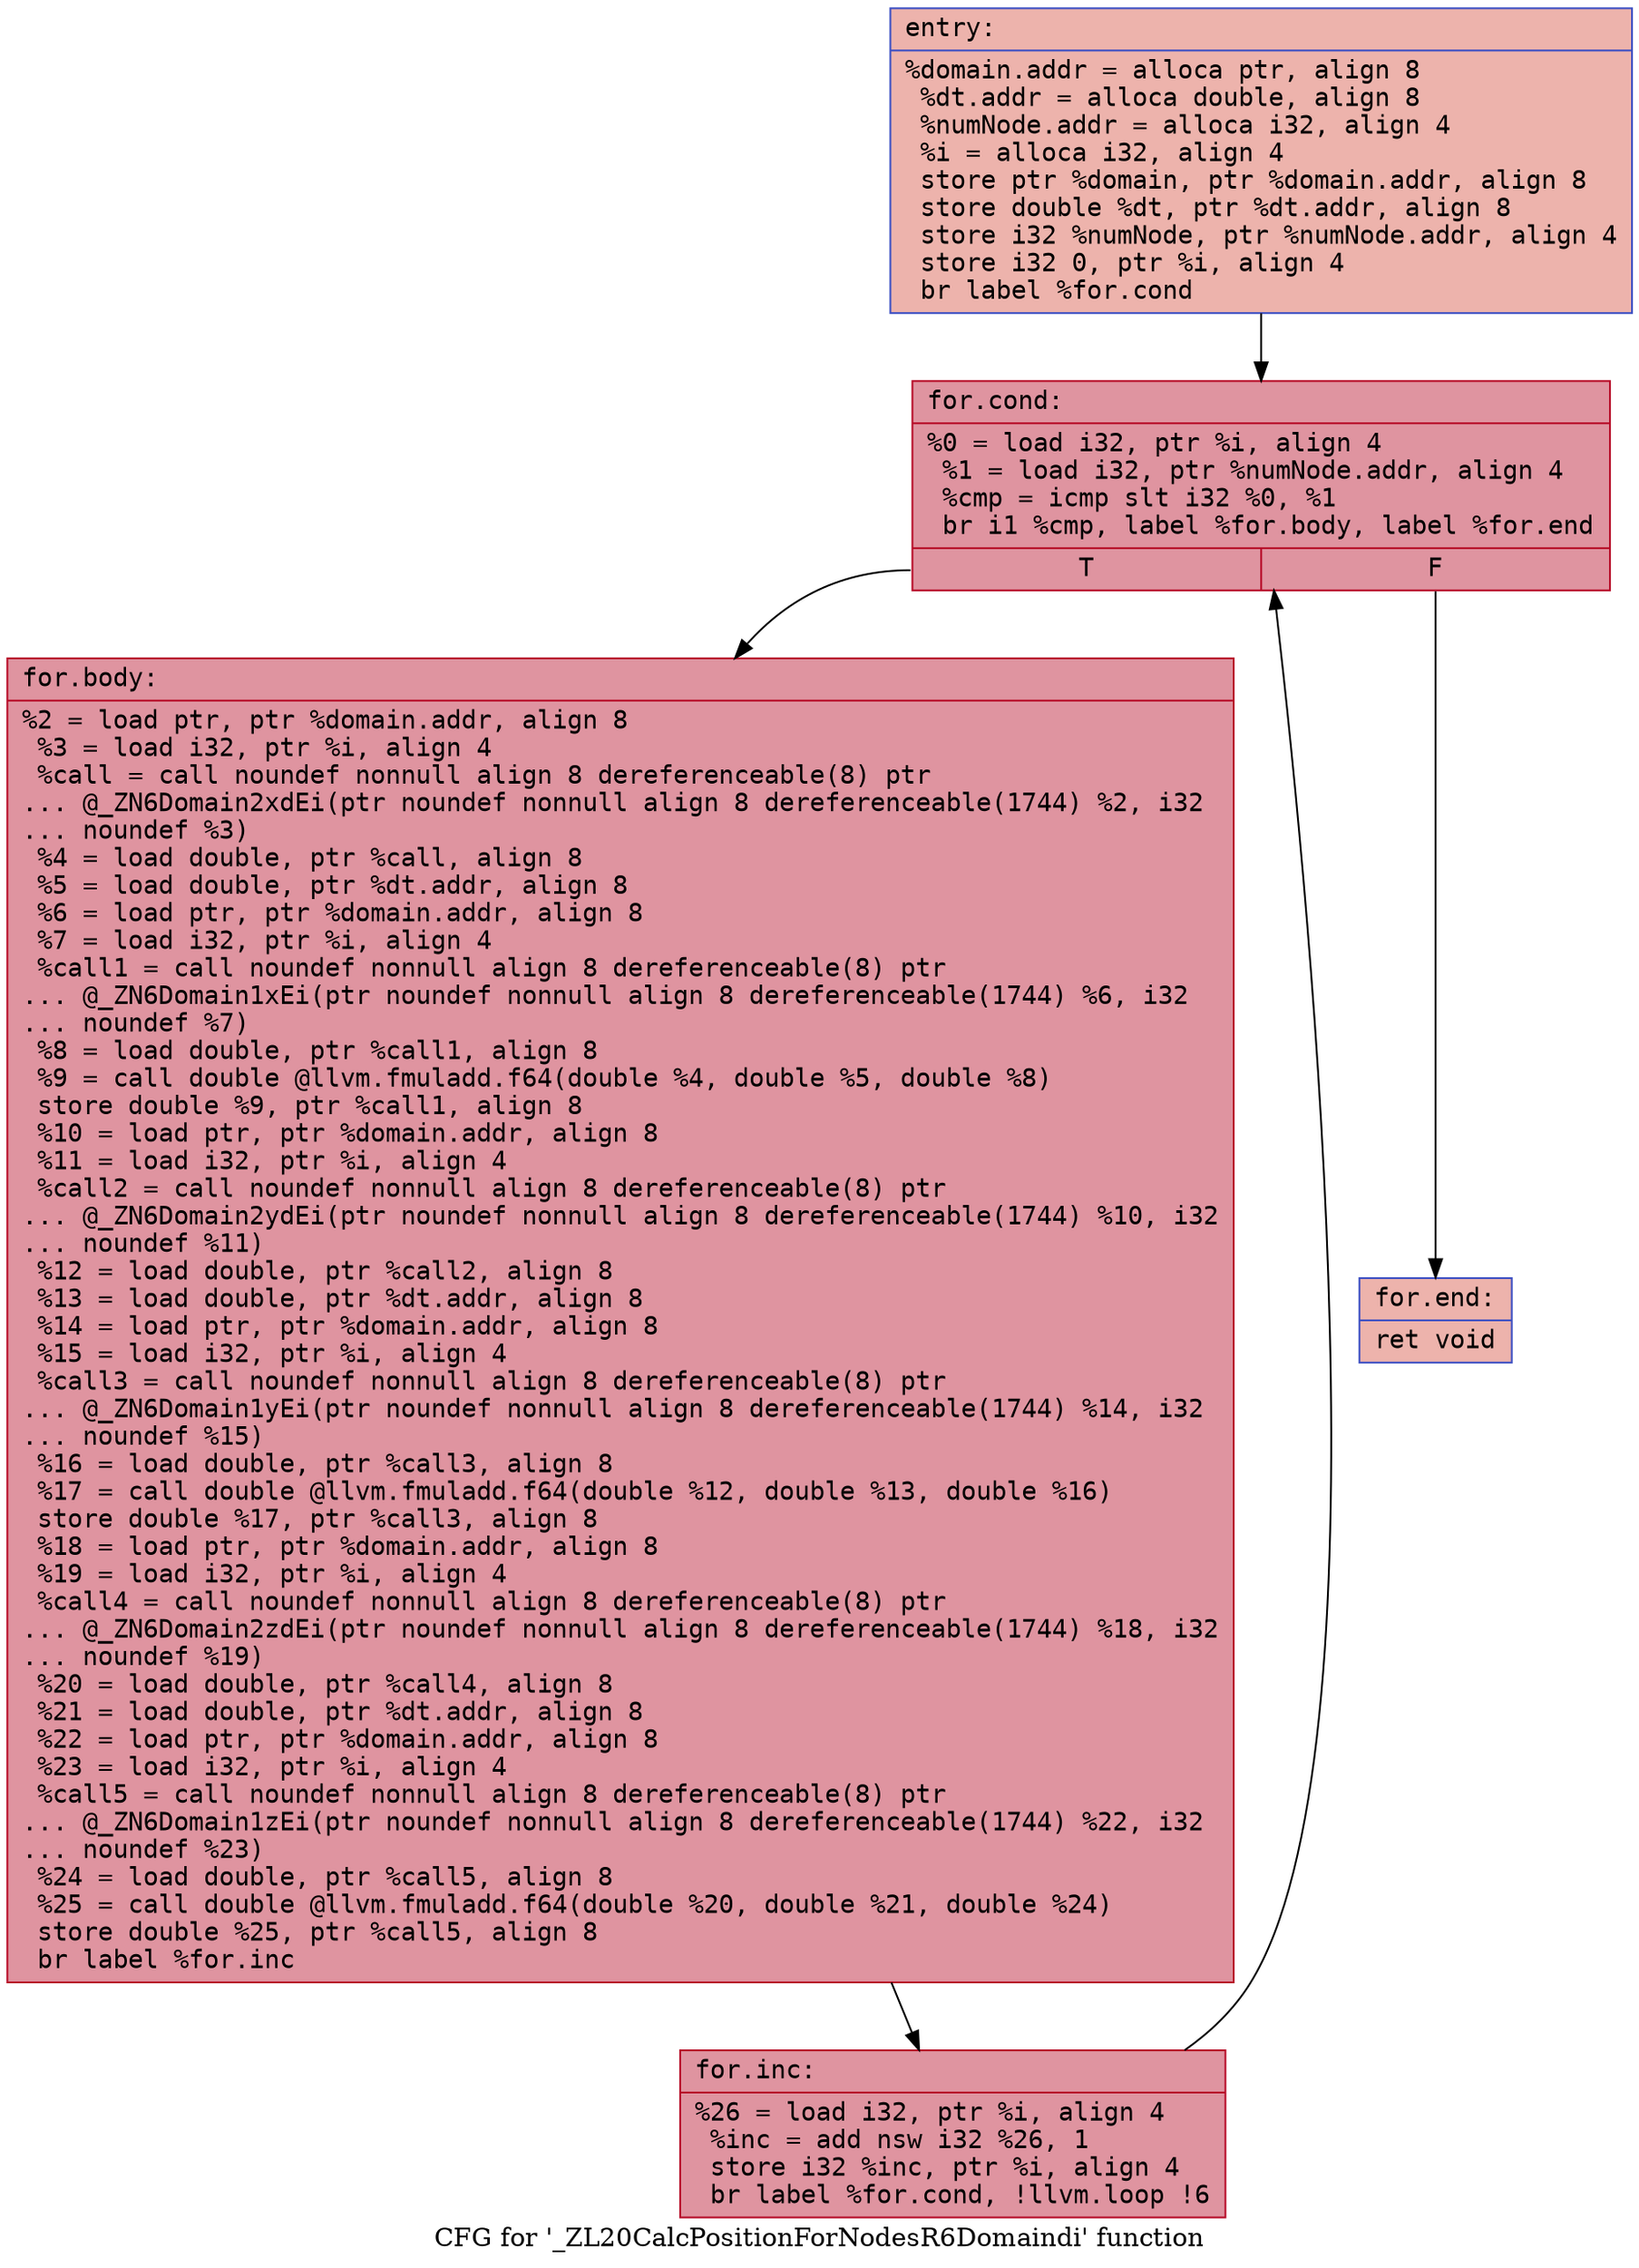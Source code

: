 digraph "CFG for '_ZL20CalcPositionForNodesR6Domaindi' function" {
	label="CFG for '_ZL20CalcPositionForNodesR6Domaindi' function";

	Node0x561418b81730 [shape=record,color="#3d50c3ff", style=filled, fillcolor="#d6524470" fontname="Courier",label="{entry:\l|  %domain.addr = alloca ptr, align 8\l  %dt.addr = alloca double, align 8\l  %numNode.addr = alloca i32, align 4\l  %i = alloca i32, align 4\l  store ptr %domain, ptr %domain.addr, align 8\l  store double %dt, ptr %dt.addr, align 8\l  store i32 %numNode, ptr %numNode.addr, align 4\l  store i32 0, ptr %i, align 4\l  br label %for.cond\l}"];
	Node0x561418b81730 -> Node0x561418b81bc0[tooltip="entry -> for.cond\nProbability 100.00%" ];
	Node0x561418b81bc0 [shape=record,color="#b70d28ff", style=filled, fillcolor="#b70d2870" fontname="Courier",label="{for.cond:\l|  %0 = load i32, ptr %i, align 4\l  %1 = load i32, ptr %numNode.addr, align 4\l  %cmp = icmp slt i32 %0, %1\l  br i1 %cmp, label %for.body, label %for.end\l|{<s0>T|<s1>F}}"];
	Node0x561418b81bc0:s0 -> Node0x561418b81e60[tooltip="for.cond -> for.body\nProbability 96.88%" ];
	Node0x561418b81bc0:s1 -> Node0x561418b81ee0[tooltip="for.cond -> for.end\nProbability 3.12%" ];
	Node0x561418b81e60 [shape=record,color="#b70d28ff", style=filled, fillcolor="#b70d2870" fontname="Courier",label="{for.body:\l|  %2 = load ptr, ptr %domain.addr, align 8\l  %3 = load i32, ptr %i, align 4\l  %call = call noundef nonnull align 8 dereferenceable(8) ptr\l... @_ZN6Domain2xdEi(ptr noundef nonnull align 8 dereferenceable(1744) %2, i32\l... noundef %3)\l  %4 = load double, ptr %call, align 8\l  %5 = load double, ptr %dt.addr, align 8\l  %6 = load ptr, ptr %domain.addr, align 8\l  %7 = load i32, ptr %i, align 4\l  %call1 = call noundef nonnull align 8 dereferenceable(8) ptr\l... @_ZN6Domain1xEi(ptr noundef nonnull align 8 dereferenceable(1744) %6, i32\l... noundef %7)\l  %8 = load double, ptr %call1, align 8\l  %9 = call double @llvm.fmuladd.f64(double %4, double %5, double %8)\l  store double %9, ptr %call1, align 8\l  %10 = load ptr, ptr %domain.addr, align 8\l  %11 = load i32, ptr %i, align 4\l  %call2 = call noundef nonnull align 8 dereferenceable(8) ptr\l... @_ZN6Domain2ydEi(ptr noundef nonnull align 8 dereferenceable(1744) %10, i32\l... noundef %11)\l  %12 = load double, ptr %call2, align 8\l  %13 = load double, ptr %dt.addr, align 8\l  %14 = load ptr, ptr %domain.addr, align 8\l  %15 = load i32, ptr %i, align 4\l  %call3 = call noundef nonnull align 8 dereferenceable(8) ptr\l... @_ZN6Domain1yEi(ptr noundef nonnull align 8 dereferenceable(1744) %14, i32\l... noundef %15)\l  %16 = load double, ptr %call3, align 8\l  %17 = call double @llvm.fmuladd.f64(double %12, double %13, double %16)\l  store double %17, ptr %call3, align 8\l  %18 = load ptr, ptr %domain.addr, align 8\l  %19 = load i32, ptr %i, align 4\l  %call4 = call noundef nonnull align 8 dereferenceable(8) ptr\l... @_ZN6Domain2zdEi(ptr noundef nonnull align 8 dereferenceable(1744) %18, i32\l... noundef %19)\l  %20 = load double, ptr %call4, align 8\l  %21 = load double, ptr %dt.addr, align 8\l  %22 = load ptr, ptr %domain.addr, align 8\l  %23 = load i32, ptr %i, align 4\l  %call5 = call noundef nonnull align 8 dereferenceable(8) ptr\l... @_ZN6Domain1zEi(ptr noundef nonnull align 8 dereferenceable(1744) %22, i32\l... noundef %23)\l  %24 = load double, ptr %call5, align 8\l  %25 = call double @llvm.fmuladd.f64(double %20, double %21, double %24)\l  store double %25, ptr %call5, align 8\l  br label %for.inc\l}"];
	Node0x561418b81e60 -> Node0x561418b83790[tooltip="for.body -> for.inc\nProbability 100.00%" ];
	Node0x561418b83790 [shape=record,color="#b70d28ff", style=filled, fillcolor="#b70d2870" fontname="Courier",label="{for.inc:\l|  %26 = load i32, ptr %i, align 4\l  %inc = add nsw i32 %26, 1\l  store i32 %inc, ptr %i, align 4\l  br label %for.cond, !llvm.loop !6\l}"];
	Node0x561418b83790 -> Node0x561418b81bc0[tooltip="for.inc -> for.cond\nProbability 100.00%" ];
	Node0x561418b81ee0 [shape=record,color="#3d50c3ff", style=filled, fillcolor="#d6524470" fontname="Courier",label="{for.end:\l|  ret void\l}"];
}
